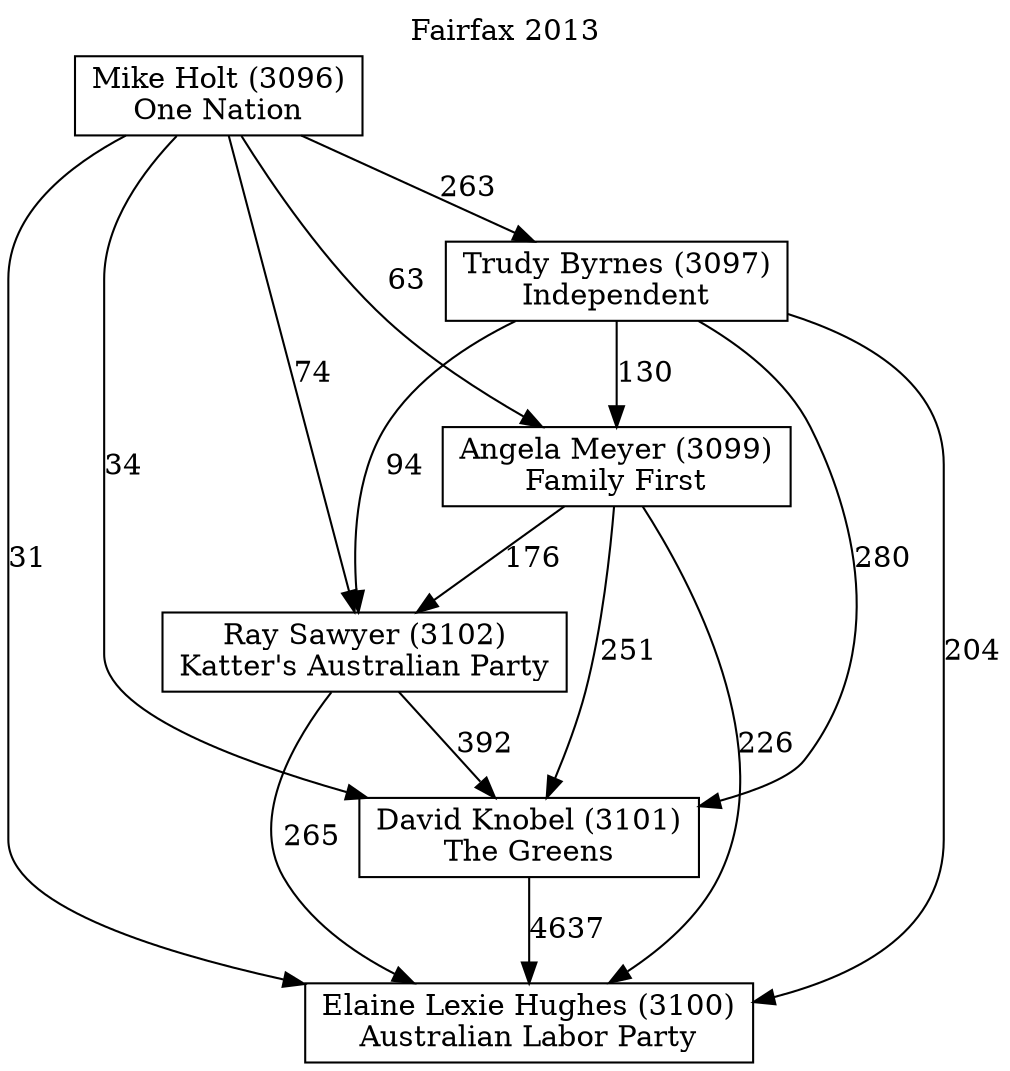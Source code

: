 // House preference flow
digraph "Elaine Lexie Hughes (3100)_Fairfax_2013" {
	graph [label="Fairfax 2013" labelloc=t mclimit=10]
	node [shape=box]
	"Angela Meyer (3099)" [label="Angela Meyer (3099)
Family First"]
	"David Knobel (3101)" [label="David Knobel (3101)
The Greens"]
	"Elaine Lexie Hughes (3100)" [label="Elaine Lexie Hughes (3100)
Australian Labor Party"]
	"Mike Holt (3096)" [label="Mike Holt (3096)
One Nation"]
	"Ray Sawyer (3102)" [label="Ray Sawyer (3102)
Katter's Australian Party"]
	"Trudy Byrnes (3097)" [label="Trudy Byrnes (3097)
Independent"]
	"Angela Meyer (3099)" -> "David Knobel (3101)" [label=251]
	"Angela Meyer (3099)" -> "Elaine Lexie Hughes (3100)" [label=226]
	"Angela Meyer (3099)" -> "Ray Sawyer (3102)" [label=176]
	"David Knobel (3101)" -> "Elaine Lexie Hughes (3100)" [label=4637]
	"Mike Holt (3096)" -> "Angela Meyer (3099)" [label=63]
	"Mike Holt (3096)" -> "David Knobel (3101)" [label=34]
	"Mike Holt (3096)" -> "Elaine Lexie Hughes (3100)" [label=31]
	"Mike Holt (3096)" -> "Ray Sawyer (3102)" [label=74]
	"Mike Holt (3096)" -> "Trudy Byrnes (3097)" [label=263]
	"Ray Sawyer (3102)" -> "David Knobel (3101)" [label=392]
	"Ray Sawyer (3102)" -> "Elaine Lexie Hughes (3100)" [label=265]
	"Trudy Byrnes (3097)" -> "Angela Meyer (3099)" [label=130]
	"Trudy Byrnes (3097)" -> "David Knobel (3101)" [label=280]
	"Trudy Byrnes (3097)" -> "Elaine Lexie Hughes (3100)" [label=204]
	"Trudy Byrnes (3097)" -> "Ray Sawyer (3102)" [label=94]
}
